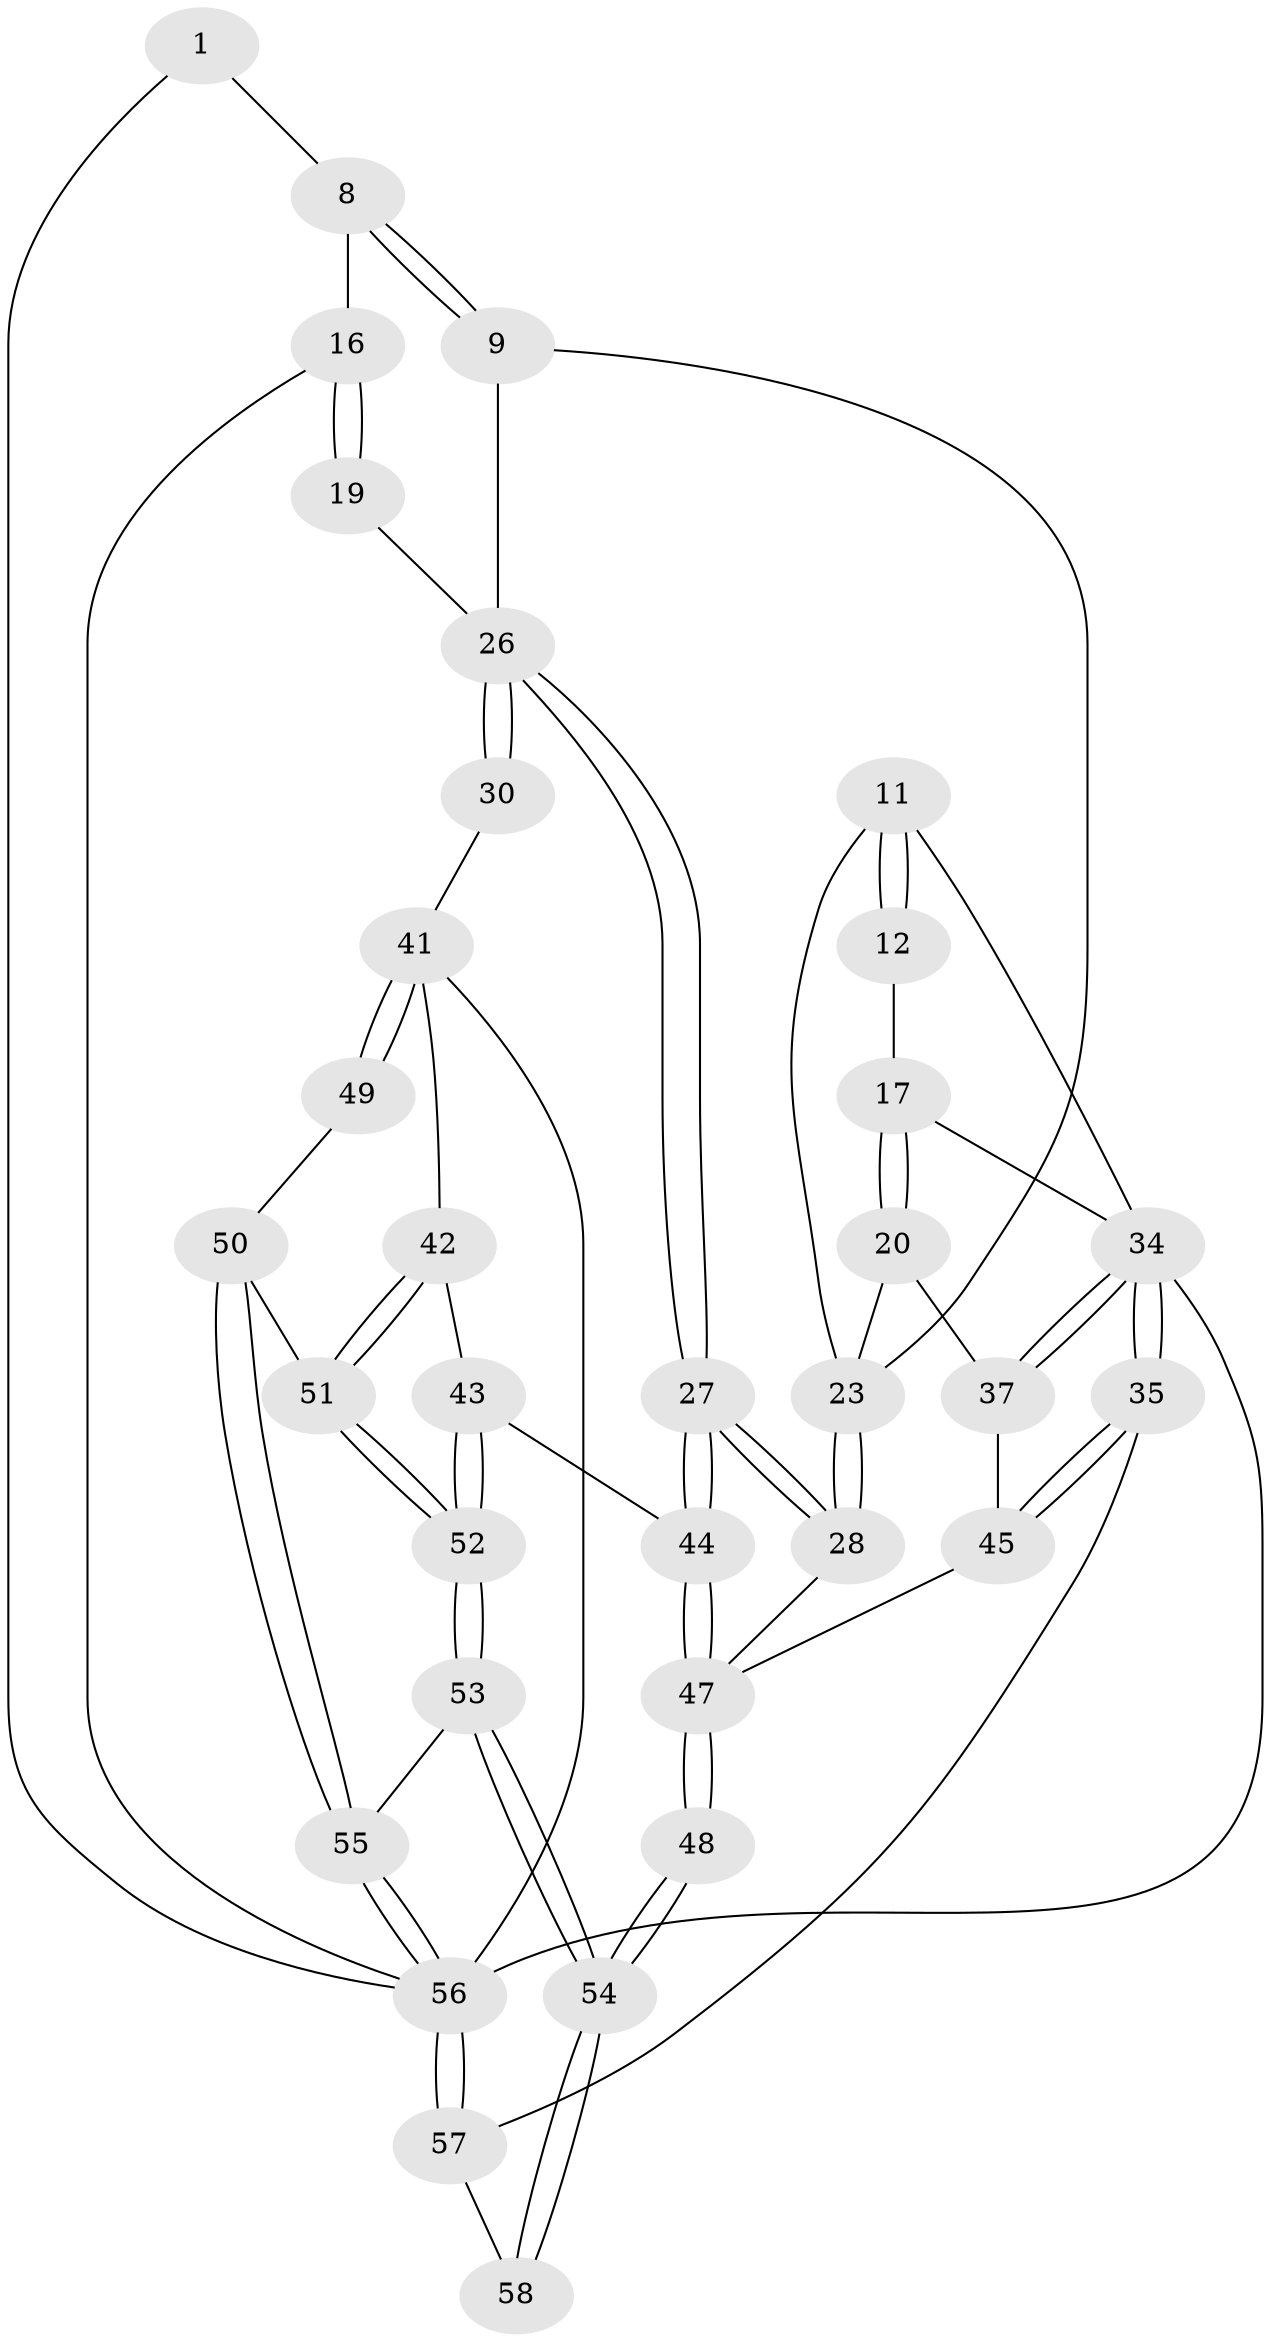 // original degree distribution, {3: 0.034482758620689655, 5: 0.3793103448275862, 4: 0.3103448275862069, 6: 0.27586206896551724}
// Generated by graph-tools (version 1.1) at 2025/06/03/04/25 22:06:59]
// undirected, 34 vertices, 77 edges
graph export_dot {
graph [start="1"]
  node [color=gray90,style=filled];
  1 [pos="+0.733715722233617+0"];
  8 [pos="+0.727447709434494+0.185624578183969",super="+7"];
  9 [pos="+0.7198304254766444+0.19912362832015887"];
  11 [pos="+0.5188813394532221+0.12478453808670549",super="+6+5"];
  12 [pos="+0.3041749330079415+0.07227144879591513"];
  16 [pos="+0.8415366067037368+0.15799809624253505",super="+14"];
  17 [pos="+0.3115829280799089+0.17625681457188558"];
  19 [pos="+0.9316008855644814+0.24564213553307132"];
  20 [pos="+0.3956562938793783+0.26935835744980036"];
  23 [pos="+0.4819298188199917+0.2810666774959266",super="+10"];
  26 [pos="+0.6707507222782888+0.411425993466579",super="+25+24"];
  27 [pos="+0.569273530655295+0.4566766091713082"];
  28 [pos="+0.5316589566057862+0.42416351018089693"];
  30 [pos="+0.8304377405335622+0.4096677111565667"];
  34 [pos="+0+0.5320092817407533",super="+29+22+18"];
  35 [pos="+0+0.7016965357004229"];
  37 [pos="+0.1805094060328067+0.38254808331858625",super="+21"];
  41 [pos="+0.7464775132095613+0.5823411349003235",super="+33"];
  42 [pos="+0.7387650492544061+0.5818028351811995"];
  43 [pos="+0.6354184893465479+0.5662830273236433"];
  44 [pos="+0.5809202399889931+0.49195882526493295"];
  45 [pos="+0.12176833063065201+0.6905444853686725",super="+40"];
  47 [pos="+0.4206826402111658+0.6931656233946015",super="+38+39+46"];
  48 [pos="+0.3660164412183842+0.8441936928215178"];
  49 [pos="+0.8804602828702557+0.6243724444490482"];
  50 [pos="+0.8315321818405438+0.7132099984844902"];
  51 [pos="+0.7577396245478327+0.7189276807742854"];
  52 [pos="+0.6237095112511046+0.7660304309151043"];
  53 [pos="+0.5956148191571874+0.8605493966221026"];
  54 [pos="+0.43617716921782657+0.9835299292312201"];
  55 [pos="+0.822361799451138+0.8727492609180338"];
  56 [pos="+1+1",super="+31+3"];
  57 [pos="+1+1",super="+36"];
  58 [pos="+0.4169567830349866+1"];
  1 -- 8;
  1 -- 56;
  8 -- 9;
  8 -- 9;
  8 -- 16 [weight=2];
  9 -- 23;
  9 -- 26;
  11 -- 12 [weight=2];
  11 -- 12;
  11 -- 23;
  11 -- 34;
  12 -- 17;
  16 -- 19 [weight=2];
  16 -- 19;
  16 -- 56;
  17 -- 20;
  17 -- 20;
  17 -- 34;
  19 -- 26;
  20 -- 23;
  20 -- 37;
  23 -- 28;
  23 -- 28;
  26 -- 27;
  26 -- 27;
  26 -- 30 [weight=2];
  26 -- 30;
  27 -- 28;
  27 -- 28;
  27 -- 44;
  27 -- 44;
  28 -- 47;
  30 -- 41;
  34 -- 35;
  34 -- 35;
  34 -- 37 [weight=2];
  34 -- 37;
  34 -- 56 [weight=2];
  35 -- 45;
  35 -- 45;
  35 -- 57;
  37 -- 45;
  41 -- 42;
  41 -- 49 [weight=2];
  41 -- 49;
  41 -- 56;
  42 -- 43;
  42 -- 51;
  42 -- 51;
  43 -- 44;
  43 -- 52;
  43 -- 52;
  44 -- 47;
  44 -- 47;
  45 -- 47 [weight=2];
  47 -- 48 [weight=2];
  47 -- 48;
  48 -- 54;
  48 -- 54;
  49 -- 50;
  50 -- 51;
  50 -- 55;
  50 -- 55;
  51 -- 52;
  51 -- 52;
  52 -- 53;
  52 -- 53;
  53 -- 54;
  53 -- 54;
  53 -- 55;
  54 -- 58;
  54 -- 58;
  55 -- 56;
  55 -- 56;
  56 -- 57 [weight=3];
  56 -- 57;
  57 -- 58 [weight=2];
}
